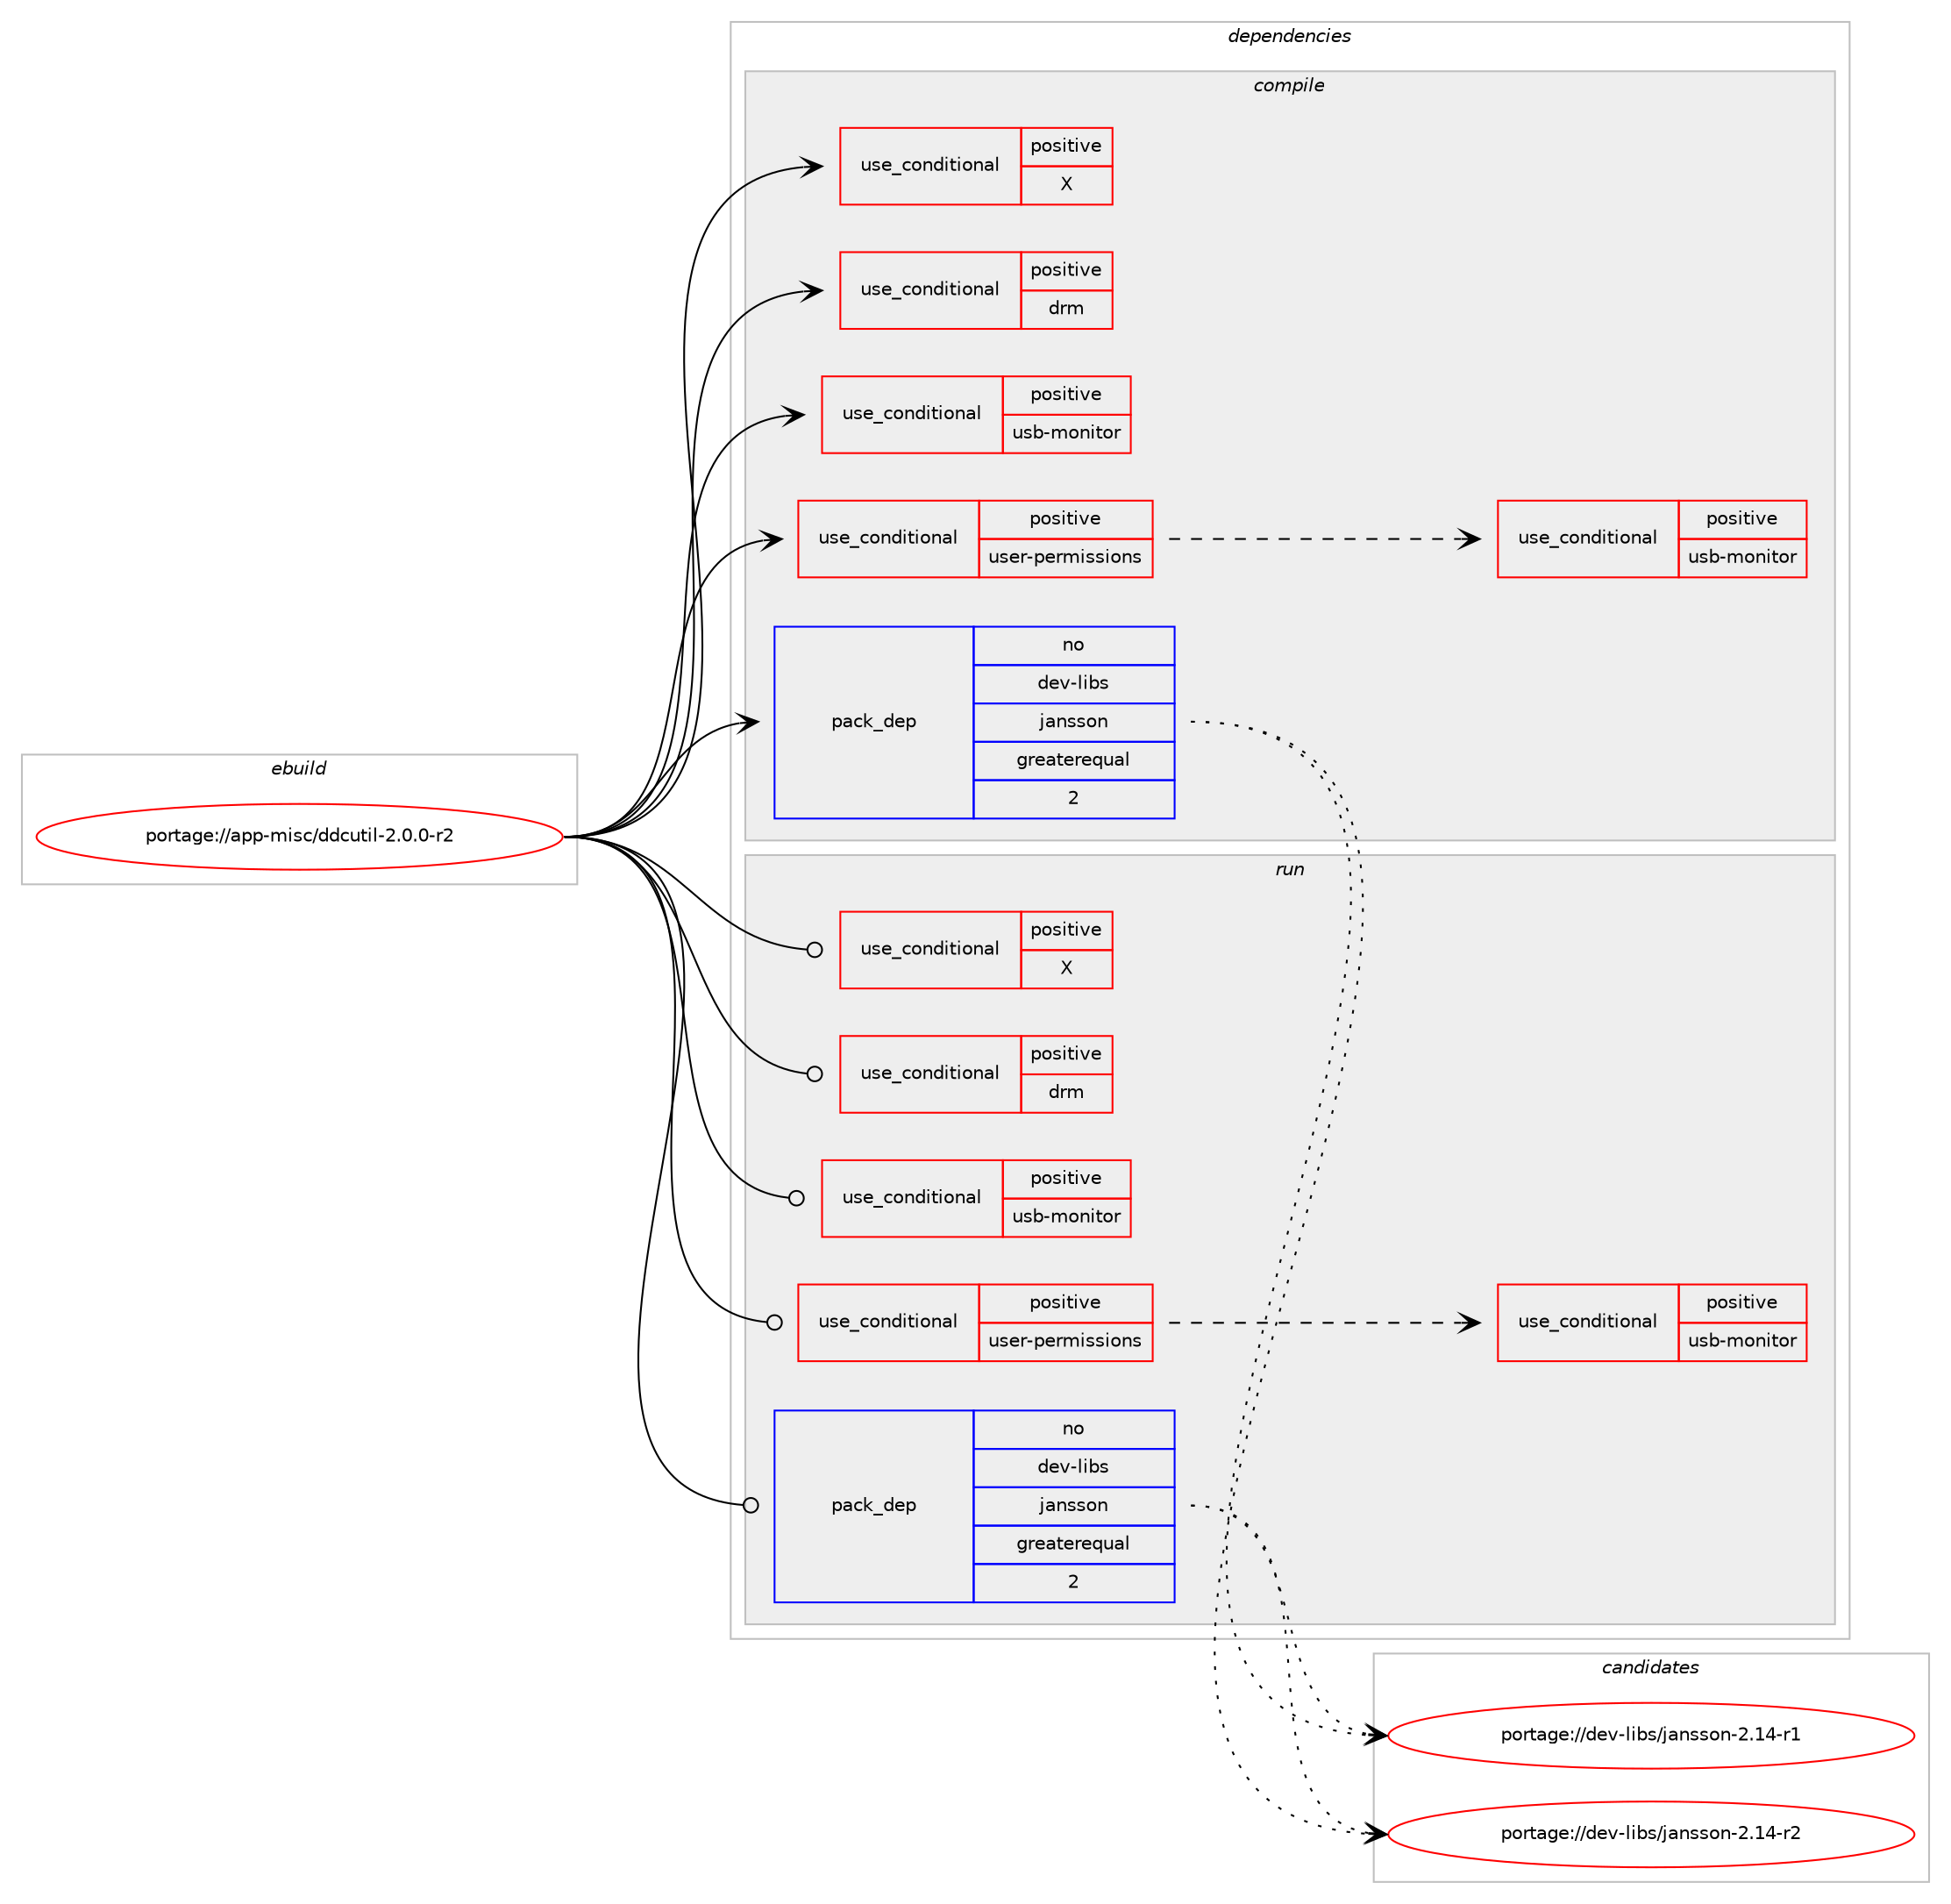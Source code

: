 digraph prolog {

# *************
# Graph options
# *************

newrank=true;
concentrate=true;
compound=true;
graph [rankdir=LR,fontname=Helvetica,fontsize=10,ranksep=1.5];#, ranksep=2.5, nodesep=0.2];
edge  [arrowhead=vee];
node  [fontname=Helvetica,fontsize=10];

# **********
# The ebuild
# **********

subgraph cluster_leftcol {
color=gray;
rank=same;
label=<<i>ebuild</i>>;
id [label="portage://app-misc/ddcutil-2.0.0-r2", color=red, width=4, href="../app-misc/ddcutil-2.0.0-r2.svg"];
}

# ****************
# The dependencies
# ****************

subgraph cluster_midcol {
color=gray;
label=<<i>dependencies</i>>;
subgraph cluster_compile {
fillcolor="#eeeeee";
style=filled;
label=<<i>compile</i>>;
subgraph cond11212 {
dependency17809 [label=<<TABLE BORDER="0" CELLBORDER="1" CELLSPACING="0" CELLPADDING="4"><TR><TD ROWSPAN="3" CELLPADDING="10">use_conditional</TD></TR><TR><TD>positive</TD></TR><TR><TD>X</TD></TR></TABLE>>, shape=none, color=red];
# *** BEGIN UNKNOWN DEPENDENCY TYPE (TODO) ***
# dependency17809 -> package_dependency(portage://app-misc/ddcutil-2.0.0-r2,install,no,x11-libs,libXrandr,none,[,,],[],[])
# *** END UNKNOWN DEPENDENCY TYPE (TODO) ***

# *** BEGIN UNKNOWN DEPENDENCY TYPE (TODO) ***
# dependency17809 -> package_dependency(portage://app-misc/ddcutil-2.0.0-r2,install,no,x11-libs,libX11,none,[,,],[],[])
# *** END UNKNOWN DEPENDENCY TYPE (TODO) ***

}
id:e -> dependency17809:w [weight=20,style="solid",arrowhead="vee"];
subgraph cond11213 {
dependency17810 [label=<<TABLE BORDER="0" CELLBORDER="1" CELLSPACING="0" CELLPADDING="4"><TR><TD ROWSPAN="3" CELLPADDING="10">use_conditional</TD></TR><TR><TD>positive</TD></TR><TR><TD>drm</TD></TR></TABLE>>, shape=none, color=red];
# *** BEGIN UNKNOWN DEPENDENCY TYPE (TODO) ***
# dependency17810 -> package_dependency(portage://app-misc/ddcutil-2.0.0-r2,install,no,x11-libs,libdrm,none,[,,],[],[])
# *** END UNKNOWN DEPENDENCY TYPE (TODO) ***

}
id:e -> dependency17810:w [weight=20,style="solid",arrowhead="vee"];
subgraph cond11214 {
dependency17811 [label=<<TABLE BORDER="0" CELLBORDER="1" CELLSPACING="0" CELLPADDING="4"><TR><TD ROWSPAN="3" CELLPADDING="10">use_conditional</TD></TR><TR><TD>positive</TD></TR><TR><TD>usb-monitor</TD></TR></TABLE>>, shape=none, color=red];
# *** BEGIN UNKNOWN DEPENDENCY TYPE (TODO) ***
# dependency17811 -> package_dependency(portage://app-misc/ddcutil-2.0.0-r2,install,no,dev-libs,hidapi,none,[,,],[],[])
# *** END UNKNOWN DEPENDENCY TYPE (TODO) ***

# *** BEGIN UNKNOWN DEPENDENCY TYPE (TODO) ***
# dependency17811 -> package_dependency(portage://app-misc/ddcutil-2.0.0-r2,install,no,virtual,libusb,none,[,,],[slot(1)],[])
# *** END UNKNOWN DEPENDENCY TYPE (TODO) ***

# *** BEGIN UNKNOWN DEPENDENCY TYPE (TODO) ***
# dependency17811 -> package_dependency(portage://app-misc/ddcutil-2.0.0-r2,install,no,sys-apps,usbutils,none,[,,],[],[])
# *** END UNKNOWN DEPENDENCY TYPE (TODO) ***

}
id:e -> dependency17811:w [weight=20,style="solid",arrowhead="vee"];
subgraph cond11215 {
dependency17812 [label=<<TABLE BORDER="0" CELLBORDER="1" CELLSPACING="0" CELLPADDING="4"><TR><TD ROWSPAN="3" CELLPADDING="10">use_conditional</TD></TR><TR><TD>positive</TD></TR><TR><TD>user-permissions</TD></TR></TABLE>>, shape=none, color=red];
# *** BEGIN UNKNOWN DEPENDENCY TYPE (TODO) ***
# dependency17812 -> package_dependency(portage://app-misc/ddcutil-2.0.0-r2,install,no,acct-group,i2c,none,[,,],[],[])
# *** END UNKNOWN DEPENDENCY TYPE (TODO) ***

subgraph cond11216 {
dependency17813 [label=<<TABLE BORDER="0" CELLBORDER="1" CELLSPACING="0" CELLPADDING="4"><TR><TD ROWSPAN="3" CELLPADDING="10">use_conditional</TD></TR><TR><TD>positive</TD></TR><TR><TD>usb-monitor</TD></TR></TABLE>>, shape=none, color=red];
# *** BEGIN UNKNOWN DEPENDENCY TYPE (TODO) ***
# dependency17813 -> package_dependency(portage://app-misc/ddcutil-2.0.0-r2,install,no,acct-group,video,none,[,,],[],[])
# *** END UNKNOWN DEPENDENCY TYPE (TODO) ***

}
dependency17812:e -> dependency17813:w [weight=20,style="dashed",arrowhead="vee"];
}
id:e -> dependency17812:w [weight=20,style="solid",arrowhead="vee"];
# *** BEGIN UNKNOWN DEPENDENCY TYPE (TODO) ***
# id -> package_dependency(portage://app-misc/ddcutil-2.0.0-r2,install,no,dev-libs,glib,none,[,,],[slot(2)],[])
# *** END UNKNOWN DEPENDENCY TYPE (TODO) ***

subgraph pack6232 {
dependency17814 [label=<<TABLE BORDER="0" CELLBORDER="1" CELLSPACING="0" CELLPADDING="4" WIDTH="220"><TR><TD ROWSPAN="6" CELLPADDING="30">pack_dep</TD></TR><TR><TD WIDTH="110">no</TD></TR><TR><TD>dev-libs</TD></TR><TR><TD>jansson</TD></TR><TR><TD>greaterequal</TD></TR><TR><TD>2</TD></TR></TABLE>>, shape=none, color=blue];
}
id:e -> dependency17814:w [weight=20,style="solid",arrowhead="vee"];
# *** BEGIN UNKNOWN DEPENDENCY TYPE (TODO) ***
# id -> package_dependency(portage://app-misc/ddcutil-2.0.0-r2,install,no,sys-apps,i2c-tools,none,[,,],[],[])
# *** END UNKNOWN DEPENDENCY TYPE (TODO) ***

# *** BEGIN UNKNOWN DEPENDENCY TYPE (TODO) ***
# id -> package_dependency(portage://app-misc/ddcutil-2.0.0-r2,install,no,virtual,udev,none,[,,],[],[])
# *** END UNKNOWN DEPENDENCY TYPE (TODO) ***

}
subgraph cluster_compileandrun {
fillcolor="#eeeeee";
style=filled;
label=<<i>compile and run</i>>;
}
subgraph cluster_run {
fillcolor="#eeeeee";
style=filled;
label=<<i>run</i>>;
subgraph cond11217 {
dependency17815 [label=<<TABLE BORDER="0" CELLBORDER="1" CELLSPACING="0" CELLPADDING="4"><TR><TD ROWSPAN="3" CELLPADDING="10">use_conditional</TD></TR><TR><TD>positive</TD></TR><TR><TD>X</TD></TR></TABLE>>, shape=none, color=red];
# *** BEGIN UNKNOWN DEPENDENCY TYPE (TODO) ***
# dependency17815 -> package_dependency(portage://app-misc/ddcutil-2.0.0-r2,run,no,x11-libs,libXrandr,none,[,,],[],[])
# *** END UNKNOWN DEPENDENCY TYPE (TODO) ***

# *** BEGIN UNKNOWN DEPENDENCY TYPE (TODO) ***
# dependency17815 -> package_dependency(portage://app-misc/ddcutil-2.0.0-r2,run,no,x11-libs,libX11,none,[,,],[],[])
# *** END UNKNOWN DEPENDENCY TYPE (TODO) ***

}
id:e -> dependency17815:w [weight=20,style="solid",arrowhead="odot"];
subgraph cond11218 {
dependency17816 [label=<<TABLE BORDER="0" CELLBORDER="1" CELLSPACING="0" CELLPADDING="4"><TR><TD ROWSPAN="3" CELLPADDING="10">use_conditional</TD></TR><TR><TD>positive</TD></TR><TR><TD>drm</TD></TR></TABLE>>, shape=none, color=red];
# *** BEGIN UNKNOWN DEPENDENCY TYPE (TODO) ***
# dependency17816 -> package_dependency(portage://app-misc/ddcutil-2.0.0-r2,run,no,x11-libs,libdrm,none,[,,],[],[])
# *** END UNKNOWN DEPENDENCY TYPE (TODO) ***

}
id:e -> dependency17816:w [weight=20,style="solid",arrowhead="odot"];
subgraph cond11219 {
dependency17817 [label=<<TABLE BORDER="0" CELLBORDER="1" CELLSPACING="0" CELLPADDING="4"><TR><TD ROWSPAN="3" CELLPADDING="10">use_conditional</TD></TR><TR><TD>positive</TD></TR><TR><TD>usb-monitor</TD></TR></TABLE>>, shape=none, color=red];
# *** BEGIN UNKNOWN DEPENDENCY TYPE (TODO) ***
# dependency17817 -> package_dependency(portage://app-misc/ddcutil-2.0.0-r2,run,no,dev-libs,hidapi,none,[,,],[],[])
# *** END UNKNOWN DEPENDENCY TYPE (TODO) ***

# *** BEGIN UNKNOWN DEPENDENCY TYPE (TODO) ***
# dependency17817 -> package_dependency(portage://app-misc/ddcutil-2.0.0-r2,run,no,virtual,libusb,none,[,,],[slot(1)],[])
# *** END UNKNOWN DEPENDENCY TYPE (TODO) ***

# *** BEGIN UNKNOWN DEPENDENCY TYPE (TODO) ***
# dependency17817 -> package_dependency(portage://app-misc/ddcutil-2.0.0-r2,run,no,sys-apps,usbutils,none,[,,],[],[])
# *** END UNKNOWN DEPENDENCY TYPE (TODO) ***

}
id:e -> dependency17817:w [weight=20,style="solid",arrowhead="odot"];
subgraph cond11220 {
dependency17818 [label=<<TABLE BORDER="0" CELLBORDER="1" CELLSPACING="0" CELLPADDING="4"><TR><TD ROWSPAN="3" CELLPADDING="10">use_conditional</TD></TR><TR><TD>positive</TD></TR><TR><TD>user-permissions</TD></TR></TABLE>>, shape=none, color=red];
# *** BEGIN UNKNOWN DEPENDENCY TYPE (TODO) ***
# dependency17818 -> package_dependency(portage://app-misc/ddcutil-2.0.0-r2,run,no,acct-group,i2c,none,[,,],[],[])
# *** END UNKNOWN DEPENDENCY TYPE (TODO) ***

subgraph cond11221 {
dependency17819 [label=<<TABLE BORDER="0" CELLBORDER="1" CELLSPACING="0" CELLPADDING="4"><TR><TD ROWSPAN="3" CELLPADDING="10">use_conditional</TD></TR><TR><TD>positive</TD></TR><TR><TD>usb-monitor</TD></TR></TABLE>>, shape=none, color=red];
# *** BEGIN UNKNOWN DEPENDENCY TYPE (TODO) ***
# dependency17819 -> package_dependency(portage://app-misc/ddcutil-2.0.0-r2,run,no,acct-group,video,none,[,,],[],[])
# *** END UNKNOWN DEPENDENCY TYPE (TODO) ***

}
dependency17818:e -> dependency17819:w [weight=20,style="dashed",arrowhead="vee"];
}
id:e -> dependency17818:w [weight=20,style="solid",arrowhead="odot"];
# *** BEGIN UNKNOWN DEPENDENCY TYPE (TODO) ***
# id -> package_dependency(portage://app-misc/ddcutil-2.0.0-r2,run,no,dev-libs,glib,none,[,,],[slot(2)],[])
# *** END UNKNOWN DEPENDENCY TYPE (TODO) ***

subgraph pack6233 {
dependency17820 [label=<<TABLE BORDER="0" CELLBORDER="1" CELLSPACING="0" CELLPADDING="4" WIDTH="220"><TR><TD ROWSPAN="6" CELLPADDING="30">pack_dep</TD></TR><TR><TD WIDTH="110">no</TD></TR><TR><TD>dev-libs</TD></TR><TR><TD>jansson</TD></TR><TR><TD>greaterequal</TD></TR><TR><TD>2</TD></TR></TABLE>>, shape=none, color=blue];
}
id:e -> dependency17820:w [weight=20,style="solid",arrowhead="odot"];
# *** BEGIN UNKNOWN DEPENDENCY TYPE (TODO) ***
# id -> package_dependency(portage://app-misc/ddcutil-2.0.0-r2,run,no,sys-apps,i2c-tools,none,[,,],[],[])
# *** END UNKNOWN DEPENDENCY TYPE (TODO) ***

# *** BEGIN UNKNOWN DEPENDENCY TYPE (TODO) ***
# id -> package_dependency(portage://app-misc/ddcutil-2.0.0-r2,run,no,virtual,udev,none,[,,],[],[])
# *** END UNKNOWN DEPENDENCY TYPE (TODO) ***

}
}

# **************
# The candidates
# **************

subgraph cluster_choices {
rank=same;
color=gray;
label=<<i>candidates</i>>;

subgraph choice6232 {
color=black;
nodesep=1;
choice1001011184510810598115471069711011511511111045504649524511449 [label="portage://dev-libs/jansson-2.14-r1", color=red, width=4,href="../dev-libs/jansson-2.14-r1.svg"];
choice1001011184510810598115471069711011511511111045504649524511450 [label="portage://dev-libs/jansson-2.14-r2", color=red, width=4,href="../dev-libs/jansson-2.14-r2.svg"];
dependency17814:e -> choice1001011184510810598115471069711011511511111045504649524511449:w [style=dotted,weight="100"];
dependency17814:e -> choice1001011184510810598115471069711011511511111045504649524511450:w [style=dotted,weight="100"];
}
subgraph choice6233 {
color=black;
nodesep=1;
choice1001011184510810598115471069711011511511111045504649524511449 [label="portage://dev-libs/jansson-2.14-r1", color=red, width=4,href="../dev-libs/jansson-2.14-r1.svg"];
choice1001011184510810598115471069711011511511111045504649524511450 [label="portage://dev-libs/jansson-2.14-r2", color=red, width=4,href="../dev-libs/jansson-2.14-r2.svg"];
dependency17820:e -> choice1001011184510810598115471069711011511511111045504649524511449:w [style=dotted,weight="100"];
dependency17820:e -> choice1001011184510810598115471069711011511511111045504649524511450:w [style=dotted,weight="100"];
}
}

}
